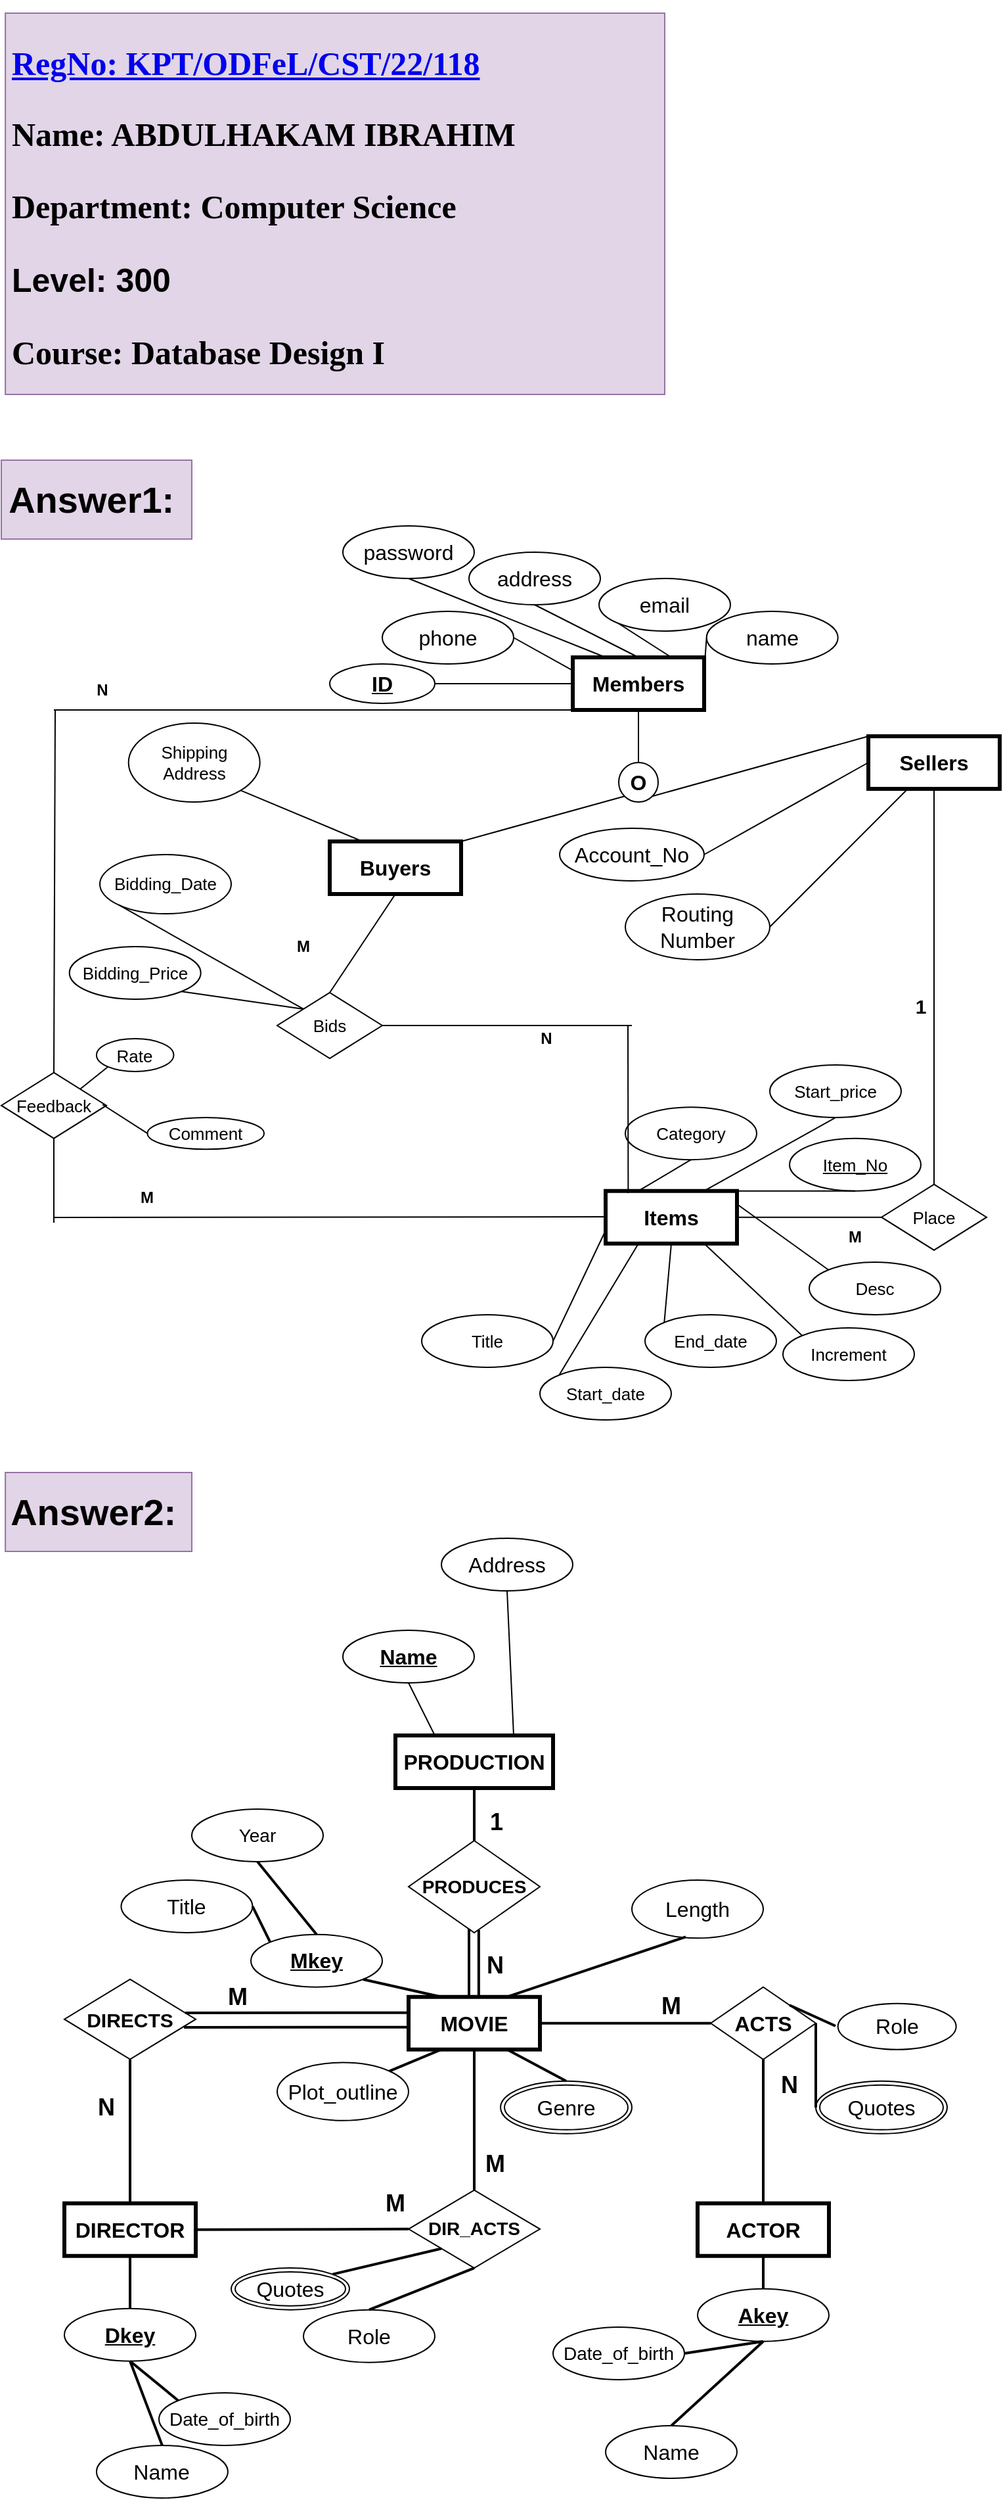 <mxfile version="13.9.9" type="device"><diagram id="R2lEEEUBdFMjLlhIrx00" name="Page-1"><mxGraphModel dx="2" dy="486" grid="1" gridSize="10" guides="1" tooltips="1" connect="1" arrows="1" fold="1" page="1" pageScale="1" pageWidth="850" pageHeight="1100" background="#ffffff" math="0" shadow="0" extFonts="Permanent Marker^https://fonts.googleapis.com/css?family=Permanent+Marker"><root><mxCell id="0"/><mxCell id="1" parent="0"/><mxCell id="3SLFZwiBnC4QD5V8K0jt-1" value="Members" style="whiteSpace=wrap;html=1;align=center;strokeWidth=3;fontSize=16;fontStyle=1" parent="1" vertex="1"><mxGeometry x="1320" y="500" width="100" height="40" as="geometry"/></mxCell><mxCell id="3SLFZwiBnC4QD5V8K0jt-2" value="Buyers" style="whiteSpace=wrap;html=1;align=center;strokeWidth=3;fontSize=16;fontStyle=1" parent="1" vertex="1"><mxGeometry x="1135" y="640" width="100" height="40" as="geometry"/></mxCell><mxCell id="3SLFZwiBnC4QD5V8K0jt-3" value="Sellers" style="whiteSpace=wrap;html=1;align=center;strokeWidth=3;fontSize=16;fontStyle=1" parent="1" vertex="1"><mxGeometry x="1545" y="560" width="100" height="40" as="geometry"/></mxCell><mxCell id="3SLFZwiBnC4QD5V8K0jt-4" value="O" style="ellipse;whiteSpace=wrap;html=1;aspect=fixed;strokeWidth=1;fontSize=16;fontStyle=1" parent="1" vertex="1"><mxGeometry x="1355" y="580" width="30" height="30" as="geometry"/></mxCell><mxCell id="3SLFZwiBnC4QD5V8K0jt-6" value="" style="endArrow=none;html=1;fontSize=16;entryX=0;entryY=1;entryDx=0;entryDy=0;exitX=1;exitY=0;exitDx=0;exitDy=0;" parent="1" source="3SLFZwiBnC4QD5V8K0jt-2" target="3SLFZwiBnC4QD5V8K0jt-4" edge="1"><mxGeometry width="50" height="50" relative="1" as="geometry"><mxPoint x="1156.23" y="674.99" as="sourcePoint"/><mxPoint x="1375" y="540" as="targetPoint"/></mxGeometry></mxCell><mxCell id="3SLFZwiBnC4QD5V8K0jt-7" value="" style="endArrow=none;html=1;fontSize=16;entryX=1;entryY=1;entryDx=0;entryDy=0;exitX=0;exitY=0;exitDx=0;exitDy=0;" parent="1" source="3SLFZwiBnC4QD5V8K0jt-3" target="3SLFZwiBnC4QD5V8K0jt-4" edge="1"><mxGeometry width="50" height="50" relative="1" as="geometry"><mxPoint x="1285" y="660" as="sourcePoint"/><mxPoint x="1369.393" y="615.607" as="targetPoint"/></mxGeometry></mxCell><mxCell id="3SLFZwiBnC4QD5V8K0jt-8" value="" style="endArrow=none;html=1;fontSize=16;entryX=0.5;entryY=1;entryDx=0;entryDy=0;exitX=0.5;exitY=0;exitDx=0;exitDy=0;" parent="1" source="3SLFZwiBnC4QD5V8K0jt-4" target="3SLFZwiBnC4QD5V8K0jt-1" edge="1"><mxGeometry width="50" height="50" relative="1" as="geometry"><mxPoint x="1495" y="660" as="sourcePoint"/><mxPoint x="1390.607" y="615.607" as="targetPoint"/></mxGeometry></mxCell><mxCell id="3SLFZwiBnC4QD5V8K0jt-10" value="ID" style="ellipse;whiteSpace=wrap;html=1;align=center;fontStyle=5;strokeWidth=1;fontSize=16;" parent="1" vertex="1"><mxGeometry x="1135" y="505" width="80" height="30" as="geometry"/></mxCell><mxCell id="3SLFZwiBnC4QD5V8K0jt-11" value="Bidding_Price" style="ellipse;whiteSpace=wrap;html=1;align=center;strokeWidth=1;fontSize=13;" parent="1" vertex="1"><mxGeometry x="936.84" y="720" width="100" height="40" as="geometry"/></mxCell><mxCell id="3SLFZwiBnC4QD5V8K0jt-12" value="email" style="ellipse;whiteSpace=wrap;html=1;align=center;strokeWidth=1;fontSize=16;" parent="1" vertex="1"><mxGeometry x="1340" y="440" width="100" height="40" as="geometry"/></mxCell><mxCell id="3SLFZwiBnC4QD5V8K0jt-13" value="name" style="ellipse;whiteSpace=wrap;html=1;align=center;strokeWidth=1;fontSize=16;" parent="1" vertex="1"><mxGeometry x="1421.84" y="465" width="100" height="40" as="geometry"/></mxCell><mxCell id="3SLFZwiBnC4QD5V8K0jt-14" value="address" style="ellipse;whiteSpace=wrap;html=1;align=center;strokeWidth=1;fontSize=16;" parent="1" vertex="1"><mxGeometry x="1241" y="420" width="100" height="40" as="geometry"/></mxCell><mxCell id="3SLFZwiBnC4QD5V8K0jt-15" value="password" style="ellipse;whiteSpace=wrap;html=1;align=center;strokeWidth=1;fontSize=16;" parent="1" vertex="1"><mxGeometry x="1145" y="400" width="100" height="40" as="geometry"/></mxCell><mxCell id="3SLFZwiBnC4QD5V8K0jt-16" value="phone" style="ellipse;whiteSpace=wrap;html=1;align=center;strokeWidth=1;fontSize=16;" parent="1" vertex="1"><mxGeometry x="1175" y="465" width="100" height="40" as="geometry"/></mxCell><mxCell id="3SLFZwiBnC4QD5V8K0jt-19" value="" style="endArrow=none;html=1;fontSize=16;exitX=1;exitY=0.5;exitDx=0;exitDy=0;entryX=0;entryY=0.5;entryDx=0;entryDy=0;" parent="1" source="3SLFZwiBnC4QD5V8K0jt-10" target="3SLFZwiBnC4QD5V8K0jt-1" edge="1"><mxGeometry width="50" height="50" relative="1" as="geometry"><mxPoint x="1270" y="480" as="sourcePoint"/><mxPoint x="1320" y="430" as="targetPoint"/></mxGeometry></mxCell><mxCell id="3SLFZwiBnC4QD5V8K0jt-20" value="" style="endArrow=none;html=1;fontSize=16;exitX=0.5;exitY=1;exitDx=0;exitDy=0;entryX=0.25;entryY=0;entryDx=0;entryDy=0;" parent="1" source="3SLFZwiBnC4QD5V8K0jt-15" target="3SLFZwiBnC4QD5V8K0jt-1" edge="1"><mxGeometry width="50" height="50" relative="1" as="geometry"><mxPoint x="1345" y="410" as="sourcePoint"/><mxPoint x="1325" y="500" as="targetPoint"/></mxGeometry></mxCell><mxCell id="3SLFZwiBnC4QD5V8K0jt-21" value="" style="endArrow=none;html=1;fontSize=16;exitX=1;exitY=0.5;exitDx=0;exitDy=0;entryX=0;entryY=0.25;entryDx=0;entryDy=0;" parent="1" source="3SLFZwiBnC4QD5V8K0jt-16" target="3SLFZwiBnC4QD5V8K0jt-1" edge="1"><mxGeometry width="50" height="50" relative="1" as="geometry"><mxPoint x="1275" y="550" as="sourcePoint"/><mxPoint x="1295" y="500" as="targetPoint"/></mxGeometry></mxCell><mxCell id="3SLFZwiBnC4QD5V8K0jt-22" value="" style="endArrow=none;html=1;fontSize=16;exitX=0.5;exitY=1;exitDx=0;exitDy=0;entryX=0.5;entryY=0;entryDx=0;entryDy=0;" parent="1" source="3SLFZwiBnC4QD5V8K0jt-14" target="3SLFZwiBnC4QD5V8K0jt-1" edge="1"><mxGeometry width="50" height="50" relative="1" as="geometry"><mxPoint x="1265" y="400" as="sourcePoint"/><mxPoint x="1335" y="510" as="targetPoint"/></mxGeometry></mxCell><mxCell id="3SLFZwiBnC4QD5V8K0jt-23" value="" style="endArrow=none;html=1;fontSize=16;exitX=0;exitY=1;exitDx=0;exitDy=0;entryX=0.75;entryY=0;entryDx=0;entryDy=0;" parent="1" source="3SLFZwiBnC4QD5V8K0jt-12" target="3SLFZwiBnC4QD5V8K0jt-1" edge="1"><mxGeometry width="50" height="50" relative="1" as="geometry"><mxPoint x="1405" y="390" as="sourcePoint"/><mxPoint x="1380" y="510" as="targetPoint"/></mxGeometry></mxCell><mxCell id="3SLFZwiBnC4QD5V8K0jt-24" value="" style="endArrow=none;html=1;fontSize=16;exitX=0;exitY=0.5;exitDx=0;exitDy=0;entryX=1;entryY=0.25;entryDx=0;entryDy=0;" parent="1" source="3SLFZwiBnC4QD5V8K0jt-13" target="3SLFZwiBnC4QD5V8K0jt-1" edge="1"><mxGeometry width="50" height="50" relative="1" as="geometry"><mxPoint x="1509.645" y="414.142" as="sourcePoint"/><mxPoint x="1405" y="510" as="targetPoint"/></mxGeometry></mxCell><mxCell id="Kn8hzGNGp4Z0YEw4c64L-1" value="Bidding_Date" style="ellipse;whiteSpace=wrap;html=1;align=center;strokeWidth=1;fontSize=13;" parent="1" vertex="1"><mxGeometry x="960" y="650" width="100" height="44.99" as="geometry"/></mxCell><mxCell id="Kn8hzGNGp4Z0YEw4c64L-2" value="Shipping Address" style="ellipse;whiteSpace=wrap;html=1;align=center;strokeWidth=1;fontSize=13;" parent="1" vertex="1"><mxGeometry x="981.84" y="550" width="100" height="60" as="geometry"/></mxCell><mxCell id="Kn8hzGNGp4Z0YEw4c64L-3" value="" style="endArrow=none;html=1;fontSize=13;entryX=1;entryY=1;entryDx=0;entryDy=0;exitX=0.25;exitY=0;exitDx=0;exitDy=0;" parent="1" source="3SLFZwiBnC4QD5V8K0jt-2" target="Kn8hzGNGp4Z0YEw4c64L-2" edge="1"><mxGeometry width="50" height="50" relative="1" as="geometry"><mxPoint x="996.23" y="694.99" as="sourcePoint"/><mxPoint x="1046.23" y="644.99" as="targetPoint"/></mxGeometry></mxCell><mxCell id="Kn8hzGNGp4Z0YEw4c64L-4" value="Bids" style="rhombus;whiteSpace=wrap;html=1;fontSize=13;" parent="1" vertex="1"><mxGeometry x="1095" y="754.99" width="80" height="50" as="geometry"/></mxCell><mxCell id="Kn8hzGNGp4Z0YEw4c64L-5" value="" style="endArrow=none;html=1;fontSize=13;entryX=0;entryY=1;entryDx=0;entryDy=0;exitX=0;exitY=0;exitDx=0;exitDy=0;" parent="1" source="Kn8hzGNGp4Z0YEw4c64L-4" target="Kn8hzGNGp4Z0YEw4c64L-1" edge="1"><mxGeometry width="50" height="50" relative="1" as="geometry"><mxPoint x="976.23" y="964.99" as="sourcePoint"/><mxPoint x="1026.23" y="914.99" as="targetPoint"/></mxGeometry></mxCell><mxCell id="Kn8hzGNGp4Z0YEw4c64L-6" value="" style="endArrow=none;html=1;fontSize=13;entryX=1;entryY=1;entryDx=0;entryDy=0;exitX=0;exitY=0;exitDx=0;exitDy=0;" parent="1" source="Kn8hzGNGp4Z0YEw4c64L-4" target="3SLFZwiBnC4QD5V8K0jt-11" edge="1"><mxGeometry width="50" height="50" relative="1" as="geometry"><mxPoint x="976.23" y="844.99" as="sourcePoint"/><mxPoint x="1026.23" y="794.99" as="targetPoint"/></mxGeometry></mxCell><mxCell id="Kn8hzGNGp4Z0YEw4c64L-7" value="" style="endArrow=none;html=1;fontSize=13;entryX=0.5;entryY=1;entryDx=0;entryDy=0;exitX=0.5;exitY=0;exitDx=0;exitDy=0;" parent="1" source="Kn8hzGNGp4Z0YEw4c64L-4" target="3SLFZwiBnC4QD5V8K0jt-2" edge="1"><mxGeometry width="50" height="50" relative="1" as="geometry"><mxPoint x="1096.23" y="774.99" as="sourcePoint"/><mxPoint x="1146.23" y="724.99" as="targetPoint"/></mxGeometry></mxCell><mxCell id="Kn8hzGNGp4Z0YEw4c64L-8" value="Account_No" style="ellipse;whiteSpace=wrap;html=1;align=center;strokeWidth=1;fontSize=16;" parent="1" vertex="1"><mxGeometry x="1310" y="630" width="110" height="40" as="geometry"/></mxCell><mxCell id="Kn8hzGNGp4Z0YEw4c64L-9" value="Routing Number" style="ellipse;whiteSpace=wrap;html=1;align=center;strokeWidth=1;fontSize=16;" parent="1" vertex="1"><mxGeometry x="1360" y="680" width="110" height="50" as="geometry"/></mxCell><mxCell id="Kn8hzGNGp4Z0YEw4c64L-10" value="" style="endArrow=none;html=1;fontSize=13;entryX=1;entryY=0.5;entryDx=0;entryDy=0;exitX=0;exitY=0.5;exitDx=0;exitDy=0;" parent="1" source="3SLFZwiBnC4QD5V8K0jt-3" target="Kn8hzGNGp4Z0YEw4c64L-8" edge="1"><mxGeometry width="50" height="50" relative="1" as="geometry"><mxPoint x="1605" y="670" as="sourcePoint"/><mxPoint x="1655" y="620" as="targetPoint"/></mxGeometry></mxCell><mxCell id="Kn8hzGNGp4Z0YEw4c64L-11" value="" style="endArrow=none;html=1;fontSize=13;entryX=1;entryY=0.5;entryDx=0;entryDy=0;" parent="1" source="3SLFZwiBnC4QD5V8K0jt-3" target="Kn8hzGNGp4Z0YEw4c64L-9" edge="1"><mxGeometry width="50" height="50" relative="1" as="geometry"><mxPoint x="1645" y="750" as="sourcePoint"/><mxPoint x="1695" y="700" as="targetPoint"/></mxGeometry></mxCell><mxCell id="Kn8hzGNGp4Z0YEw4c64L-12" value="Items" style="whiteSpace=wrap;html=1;align=center;strokeWidth=3;fontSize=16;fontStyle=1" parent="1" vertex="1"><mxGeometry x="1345" y="905.86" width="100" height="40" as="geometry"/></mxCell><mxCell id="Kn8hzGNGp4Z0YEw4c64L-13" value="Place" style="rhombus;whiteSpace=wrap;html=1;fontSize=13;" parent="1" vertex="1"><mxGeometry x="1555" y="900.86" width="80" height="50" as="geometry"/></mxCell><mxCell id="Kn8hzGNGp4Z0YEw4c64L-14" value="" style="endArrow=none;html=1;fontSize=13;entryX=0;entryY=0.5;entryDx=0;entryDy=0;exitX=1;exitY=0.5;exitDx=0;exitDy=0;" parent="1" source="Kn8hzGNGp4Z0YEw4c64L-12" target="Kn8hzGNGp4Z0YEw4c64L-13" edge="1"><mxGeometry width="50" height="50" relative="1" as="geometry"><mxPoint x="1455" y="905.86" as="sourcePoint"/><mxPoint x="1505" y="925.86" as="targetPoint"/></mxGeometry></mxCell><mxCell id="Kn8hzGNGp4Z0YEw4c64L-15" value="" style="endArrow=none;html=1;fontSize=13;entryX=0.5;entryY=1;entryDx=0;entryDy=0;exitX=0.5;exitY=0;exitDx=0;exitDy=0;" parent="1" source="Kn8hzGNGp4Z0YEw4c64L-13" target="3SLFZwiBnC4QD5V8K0jt-3" edge="1"><mxGeometry width="50" height="50" relative="1" as="geometry"><mxPoint x="1455" y="800" as="sourcePoint"/><mxPoint x="1505" y="750" as="targetPoint"/></mxGeometry></mxCell><mxCell id="Kn8hzGNGp4Z0YEw4c64L-17" value="Item_No" style="ellipse;whiteSpace=wrap;html=1;align=center;fontStyle=4;fontSize=13;" parent="1" vertex="1"><mxGeometry x="1485" y="865.86" width="100" height="40" as="geometry"/></mxCell><mxCell id="Kn8hzGNGp4Z0YEw4c64L-18" value="Title" style="ellipse;whiteSpace=wrap;html=1;align=center;fontSize=13;" parent="1" vertex="1"><mxGeometry x="1205" y="1000" width="100" height="40" as="geometry"/></mxCell><mxCell id="Kn8hzGNGp4Z0YEw4c64L-19" value="Start_date" style="ellipse;whiteSpace=wrap;html=1;align=center;fontSize=13;" parent="1" vertex="1"><mxGeometry x="1295" y="1040" width="100" height="40" as="geometry"/></mxCell><mxCell id="Kn8hzGNGp4Z0YEw4c64L-20" value="End_date" style="ellipse;whiteSpace=wrap;html=1;align=center;fontSize=13;" parent="1" vertex="1"><mxGeometry x="1375" y="1000" width="100" height="40" as="geometry"/></mxCell><mxCell id="Kn8hzGNGp4Z0YEw4c64L-21" value="Increment" style="ellipse;whiteSpace=wrap;html=1;align=center;fontSize=13;" parent="1" vertex="1"><mxGeometry x="1480" y="1010.0" width="100" height="40" as="geometry"/></mxCell><mxCell id="Kn8hzGNGp4Z0YEw4c64L-22" value="Desc" style="ellipse;whiteSpace=wrap;html=1;align=center;fontSize=13;" parent="1" vertex="1"><mxGeometry x="1500" y="960" width="100" height="40" as="geometry"/></mxCell><mxCell id="Kn8hzGNGp4Z0YEw4c64L-23" value="Category" style="ellipse;whiteSpace=wrap;html=1;align=center;fontSize=13;" parent="1" vertex="1"><mxGeometry x="1360" y="842.07" width="100" height="40" as="geometry"/></mxCell><mxCell id="Kn8hzGNGp4Z0YEw4c64L-24" value="Start_price" style="ellipse;whiteSpace=wrap;html=1;align=center;fontSize=13;" parent="1" vertex="1"><mxGeometry x="1470" y="810" width="100" height="40" as="geometry"/></mxCell><mxCell id="_BG4PR5M80ZK4GJVaDnd-1" value="" style="endArrow=none;html=1;entryX=0.5;entryY=1;entryDx=0;entryDy=0;exitX=1;exitY=0;exitDx=0;exitDy=0;" parent="1" source="Kn8hzGNGp4Z0YEw4c64L-12" target="Kn8hzGNGp4Z0YEw4c64L-17" edge="1"><mxGeometry width="50" height="50" relative="1" as="geometry"><mxPoint x="1475" y="965.86" as="sourcePoint"/><mxPoint x="1480" y="865.86" as="targetPoint"/></mxGeometry></mxCell><mxCell id="_BG4PR5M80ZK4GJVaDnd-2" value="" style="endArrow=none;html=1;entryX=0.5;entryY=1;entryDx=0;entryDy=0;exitX=0.75;exitY=0;exitDx=0;exitDy=0;" parent="1" source="Kn8hzGNGp4Z0YEw4c64L-12" target="Kn8hzGNGp4Z0YEw4c64L-24" edge="1"><mxGeometry width="50" height="50" relative="1" as="geometry"><mxPoint x="1265" y="1045.86" as="sourcePoint"/><mxPoint x="1400.355" y="860.002" as="targetPoint"/></mxGeometry></mxCell><mxCell id="_BG4PR5M80ZK4GJVaDnd-3" value="" style="endArrow=none;html=1;entryX=0.5;entryY=1;entryDx=0;entryDy=0;exitX=0.25;exitY=0;exitDx=0;exitDy=0;" parent="1" source="Kn8hzGNGp4Z0YEw4c64L-12" target="Kn8hzGNGp4Z0YEw4c64L-23" edge="1"><mxGeometry width="50" height="50" relative="1" as="geometry"><mxPoint x="1275" y="1045.86" as="sourcePoint"/><mxPoint x="1325" y="995.86" as="targetPoint"/></mxGeometry></mxCell><mxCell id="_BG4PR5M80ZK4GJVaDnd-4" value="" style="endArrow=none;html=1;entryX=1;entryY=0.5;entryDx=0;entryDy=0;exitX=0;exitY=0.75;exitDx=0;exitDy=0;" parent="1" source="Kn8hzGNGp4Z0YEw4c64L-12" target="Kn8hzGNGp4Z0YEw4c64L-18" edge="1"><mxGeometry width="50" height="50" relative="1" as="geometry"><mxPoint x="1315" y="1075.86" as="sourcePoint"/><mxPoint x="1365" y="1025.86" as="targetPoint"/></mxGeometry></mxCell><mxCell id="_BG4PR5M80ZK4GJVaDnd-5" value="" style="endArrow=none;html=1;entryX=0.25;entryY=1;entryDx=0;entryDy=0;exitX=0;exitY=0;exitDx=0;exitDy=0;" parent="1" source="Kn8hzGNGp4Z0YEw4c64L-19" target="Kn8hzGNGp4Z0YEw4c64L-12" edge="1"><mxGeometry width="50" height="50" relative="1" as="geometry"><mxPoint x="1285" y="1055.86" as="sourcePoint"/><mxPoint x="1335" y="1005.86" as="targetPoint"/></mxGeometry></mxCell><mxCell id="_BG4PR5M80ZK4GJVaDnd-6" value="" style="endArrow=none;html=1;entryX=0.5;entryY=1;entryDx=0;entryDy=0;exitX=0;exitY=0;exitDx=0;exitDy=0;" parent="1" source="Kn8hzGNGp4Z0YEw4c64L-20" target="Kn8hzGNGp4Z0YEw4c64L-12" edge="1"><mxGeometry width="50" height="50" relative="1" as="geometry"><mxPoint x="1365" y="1125.86" as="sourcePoint"/><mxPoint x="1415" y="1075.86" as="targetPoint"/></mxGeometry></mxCell><mxCell id="_BG4PR5M80ZK4GJVaDnd-7" value="" style="endArrow=none;html=1;entryX=0.75;entryY=1;entryDx=0;entryDy=0;exitX=0;exitY=0;exitDx=0;exitDy=0;" parent="1" source="Kn8hzGNGp4Z0YEw4c64L-21" target="Kn8hzGNGp4Z0YEw4c64L-12" edge="1"><mxGeometry width="50" height="50" relative="1" as="geometry"><mxPoint x="1455" y="1135.86" as="sourcePoint"/><mxPoint x="1505" y="1085.86" as="targetPoint"/></mxGeometry></mxCell><mxCell id="LFZbQGSVS6kTV79NoV0P-1" value="" style="endArrow=none;html=1;entryX=0;entryY=0;entryDx=0;entryDy=0;exitX=1;exitY=0.25;exitDx=0;exitDy=0;" parent="1" source="Kn8hzGNGp4Z0YEw4c64L-12" target="Kn8hzGNGp4Z0YEw4c64L-22" edge="1"><mxGeometry width="50" height="50" relative="1" as="geometry"><mxPoint x="1455" y="915.86" as="sourcePoint"/><mxPoint x="1495" y="840" as="targetPoint"/></mxGeometry></mxCell><mxCell id="LFZbQGSVS6kTV79NoV0P-2" value="Comment" style="ellipse;whiteSpace=wrap;html=1;align=center;strokeWidth=1;fontSize=13;" parent="1" vertex="1"><mxGeometry x="996.23" y="850" width="88.77" height="24.14" as="geometry"/></mxCell><mxCell id="LFZbQGSVS6kTV79NoV0P-3" value="Rate" style="ellipse;whiteSpace=wrap;html=1;align=center;strokeWidth=1;fontSize=13;" parent="1" vertex="1"><mxGeometry x="957.46" y="790" width="58.77" height="25" as="geometry"/></mxCell><mxCell id="LFZbQGSVS6kTV79NoV0P-4" value="Feedback" style="rhombus;whiteSpace=wrap;html=1;fontSize=13;" parent="1" vertex="1"><mxGeometry x="885" y="815.86" width="80" height="50" as="geometry"/></mxCell><mxCell id="LFZbQGSVS6kTV79NoV0P-5" value="" style="endArrow=none;html=1;fontSize=13;entryX=0;entryY=1;entryDx=0;entryDy=0;exitX=1;exitY=0;exitDx=0;exitDy=0;" parent="1" source="LFZbQGSVS6kTV79NoV0P-4" target="LFZbQGSVS6kTV79NoV0P-3" edge="1"><mxGeometry width="50" height="50" relative="1" as="geometry"><mxPoint x="767.46" y="1099.99" as="sourcePoint"/><mxPoint x="817.46" y="1049.99" as="targetPoint"/></mxGeometry></mxCell><mxCell id="LFZbQGSVS6kTV79NoV0P-6" value="" style="endArrow=none;html=1;fontSize=13;entryX=0;entryY=0.5;entryDx=0;entryDy=0;exitX=0.963;exitY=0.485;exitDx=0;exitDy=0;exitPerimeter=0;" parent="1" source="LFZbQGSVS6kTV79NoV0P-4" target="LFZbQGSVS6kTV79NoV0P-2" edge="1"><mxGeometry width="50" height="50" relative="1" as="geometry"><mxPoint x="767.46" y="979.99" as="sourcePoint"/><mxPoint x="817.46" y="929.99" as="targetPoint"/></mxGeometry></mxCell><mxCell id="LFZbQGSVS6kTV79NoV0P-7" value="" style="endArrow=none;html=1;fontSize=13;exitX=0.5;exitY=0;exitDx=0;exitDy=0;" parent="1" source="LFZbQGSVS6kTV79NoV0P-4" edge="1"><mxGeometry width="50" height="50" relative="1" as="geometry"><mxPoint x="887.46" y="909.99" as="sourcePoint"/><mxPoint x="926" y="540" as="targetPoint"/></mxGeometry></mxCell><mxCell id="LFZbQGSVS6kTV79NoV0P-8" value="" style="endArrow=none;html=1;entryX=0;entryY=1;entryDx=0;entryDy=0;" parent="1" target="3SLFZwiBnC4QD5V8K0jt-1" edge="1"><mxGeometry width="50" height="50" relative="1" as="geometry"><mxPoint x="925" y="540" as="sourcePoint"/><mxPoint x="995" y="490" as="targetPoint"/></mxGeometry></mxCell><mxCell id="LFZbQGSVS6kTV79NoV0P-10" value="" style="endArrow=none;html=1;entryX=-0.015;entryY=0.492;entryDx=0;entryDy=0;entryPerimeter=0;" parent="1" target="Kn8hzGNGp4Z0YEw4c64L-12" edge="1"><mxGeometry width="50" height="50" relative="1" as="geometry"><mxPoint x="925" y="926" as="sourcePoint"/><mxPoint x="1055" y="950" as="targetPoint"/></mxGeometry></mxCell><mxCell id="LFZbQGSVS6kTV79NoV0P-11" value="N" style="text;html=1;strokeColor=none;fillColor=none;align=center;verticalAlign=middle;whiteSpace=wrap;rounded=0;fontStyle=1" parent="1" vertex="1"><mxGeometry x="941.84" y="515" width="40" height="20" as="geometry"/></mxCell><mxCell id="LFZbQGSVS6kTV79NoV0P-12" value="M" style="text;html=1;strokeColor=none;fillColor=none;align=center;verticalAlign=middle;whiteSpace=wrap;rounded=0;fontStyle=1" parent="1" vertex="1"><mxGeometry x="1095" y="710" width="40" height="20" as="geometry"/></mxCell><mxCell id="LFZbQGSVS6kTV79NoV0P-14" value="" style="endArrow=none;html=1;entryX=0.5;entryY=1;entryDx=0;entryDy=0;" parent="1" target="LFZbQGSVS6kTV79NoV0P-4" edge="1"><mxGeometry width="50" height="50" relative="1" as="geometry"><mxPoint x="925" y="930" as="sourcePoint"/><mxPoint x="945" y="890" as="targetPoint"/></mxGeometry></mxCell><mxCell id="LFZbQGSVS6kTV79NoV0P-15" value="M" style="text;html=1;strokeColor=none;fillColor=none;align=center;verticalAlign=middle;whiteSpace=wrap;rounded=0;fontStyle=1" parent="1" vertex="1"><mxGeometry x="976.23" y="900.86" width="40" height="20" as="geometry"/></mxCell><mxCell id="LFZbQGSVS6kTV79NoV0P-16" value="" style="endArrow=none;html=1;exitX=1;exitY=0.5;exitDx=0;exitDy=0;" parent="1" source="Kn8hzGNGp4Z0YEw4c64L-4" edge="1"><mxGeometry width="50" height="50" relative="1" as="geometry"><mxPoint x="1165" y="870" as="sourcePoint"/><mxPoint x="1365" y="780" as="targetPoint"/></mxGeometry></mxCell><mxCell id="LFZbQGSVS6kTV79NoV0P-17" value="" style="endArrow=none;html=1;exitX=0.172;exitY=0.04;exitDx=0;exitDy=0;exitPerimeter=0;" parent="1" source="Kn8hzGNGp4Z0YEw4c64L-12" edge="1"><mxGeometry width="50" height="50" relative="1" as="geometry"><mxPoint x="1355" y="850" as="sourcePoint"/><mxPoint x="1362" y="780" as="targetPoint"/></mxGeometry></mxCell><mxCell id="LFZbQGSVS6kTV79NoV0P-18" value="N" style="text;html=1;strokeColor=none;fillColor=none;align=center;verticalAlign=middle;whiteSpace=wrap;rounded=0;fontStyle=1" parent="1" vertex="1"><mxGeometry x="1280" y="780" width="40" height="20" as="geometry"/></mxCell><mxCell id="LFZbQGSVS6kTV79NoV0P-20" value="M" style="text;html=1;strokeColor=none;fillColor=none;align=center;verticalAlign=middle;whiteSpace=wrap;rounded=0;fontStyle=1" parent="1" vertex="1"><mxGeometry x="1515" y="930.86" width="40" height="20" as="geometry"/></mxCell><mxCell id="LFZbQGSVS6kTV79NoV0P-21" value="1" style="text;html=1;strokeColor=none;fillColor=none;align=center;verticalAlign=middle;whiteSpace=wrap;rounded=0;fontStyle=1;fontSize=15;" parent="1" vertex="1"><mxGeometry x="1565" y="754.99" width="40" height="20" as="geometry"/></mxCell><mxCell id="LFZbQGSVS6kTV79NoV0P-23" value="PRODUCTION" style="whiteSpace=wrap;html=1;align=center;strokeWidth=3;fontSize=16;fontStyle=1" parent="1" vertex="1"><mxGeometry x="1185" y="1320" width="120" height="40" as="geometry"/></mxCell><mxCell id="LFZbQGSVS6kTV79NoV0P-24" value="Name" style="ellipse;whiteSpace=wrap;html=1;align=center;fontStyle=5;strokeWidth=1;fontSize=16;" parent="1" vertex="1"><mxGeometry x="1145" y="1240" width="100" height="40" as="geometry"/></mxCell><mxCell id="LFZbQGSVS6kTV79NoV0P-25" value="Address" style="ellipse;whiteSpace=wrap;html=1;align=center;strokeWidth=1;fontSize=16;" parent="1" vertex="1"><mxGeometry x="1220" y="1170" width="100" height="40" as="geometry"/></mxCell><mxCell id="LFZbQGSVS6kTV79NoV0P-26" value="" style="endArrow=none;html=1;fontSize=15;entryX=0.5;entryY=1;entryDx=0;entryDy=0;exitX=0.75;exitY=0;exitDx=0;exitDy=0;" parent="1" source="LFZbQGSVS6kTV79NoV0P-23" target="LFZbQGSVS6kTV79NoV0P-25" edge="1"><mxGeometry width="50" height="50" relative="1" as="geometry"><mxPoint x="1275" y="1280" as="sourcePoint"/><mxPoint x="1325" y="1230" as="targetPoint"/></mxGeometry></mxCell><mxCell id="LFZbQGSVS6kTV79NoV0P-27" value="" style="endArrow=none;html=1;fontSize=15;entryX=0.5;entryY=1;entryDx=0;entryDy=0;exitX=0.25;exitY=0;exitDx=0;exitDy=0;" parent="1" source="LFZbQGSVS6kTV79NoV0P-23" target="LFZbQGSVS6kTV79NoV0P-24" edge="1"><mxGeometry width="50" height="50" relative="1" as="geometry"><mxPoint x="1175" y="1300" as="sourcePoint"/><mxPoint x="1225" y="1250" as="targetPoint"/></mxGeometry></mxCell><mxCell id="LFZbQGSVS6kTV79NoV0P-28" value="PRODUCES" style="rhombus;whiteSpace=wrap;html=1;fontSize=14;fontStyle=1" parent="1" vertex="1"><mxGeometry x="1195" y="1400" width="100" height="70" as="geometry"/></mxCell><mxCell id="LFZbQGSVS6kTV79NoV0P-29" value="" style="endArrow=none;html=1;fontSize=11;entryX=0.5;entryY=1;entryDx=0;entryDy=0;exitX=0.5;exitY=0;exitDx=0;exitDy=0;strokeWidth=2;" parent="1" source="LFZbQGSVS6kTV79NoV0P-28" target="LFZbQGSVS6kTV79NoV0P-23" edge="1"><mxGeometry width="50" height="50" relative="1" as="geometry"><mxPoint x="1205" y="1480" as="sourcePoint"/><mxPoint x="1255" y="1430" as="targetPoint"/></mxGeometry></mxCell><mxCell id="LFZbQGSVS6kTV79NoV0P-30" value="MOVIE" style="whiteSpace=wrap;html=1;align=center;strokeWidth=3;fontSize=16;fontStyle=1" parent="1" vertex="1"><mxGeometry x="1195" y="1518.86" width="100" height="40" as="geometry"/></mxCell><mxCell id="LFZbQGSVS6kTV79NoV0P-31" value="ACTS" style="rhombus;whiteSpace=wrap;html=1;fontSize=16;fontStyle=1" parent="1" vertex="1"><mxGeometry x="1425" y="1511.35" width="80" height="55.01" as="geometry"/></mxCell><mxCell id="LFZbQGSVS6kTV79NoV0P-32" value="DIRECTS" style="rhombus;whiteSpace=wrap;html=1;fontSize=15;fontStyle=1" parent="1" vertex="1"><mxGeometry x="933" y="1505.42" width="100" height="60.87" as="geometry"/></mxCell><mxCell id="LFZbQGSVS6kTV79NoV0P-33" value="ACTOR" style="whiteSpace=wrap;html=1;align=center;strokeWidth=3;fontSize=16;fontStyle=1" parent="1" vertex="1"><mxGeometry x="1415" y="1675.86" width="100" height="40" as="geometry"/></mxCell><mxCell id="LFZbQGSVS6kTV79NoV0P-36" value="DIR_ACTS" style="rhombus;whiteSpace=wrap;html=1;fontSize=14;fontStyle=1" parent="1" vertex="1"><mxGeometry x="1195" y="1665.86" width="100" height="59.15" as="geometry"/></mxCell><mxCell id="LFZbQGSVS6kTV79NoV0P-37" value="DIRECTOR" style="whiteSpace=wrap;html=1;align=center;strokeWidth=3;fontSize=16;fontStyle=1" parent="1" vertex="1"><mxGeometry x="933" y="1675.86" width="100" height="40" as="geometry"/></mxCell><mxCell id="LFZbQGSVS6kTV79NoV0P-38" value="" style="endArrow=none;html=1;fontSize=11;entryX=0.5;entryY=1;entryDx=0;entryDy=0;exitX=0.5;exitY=0;exitDx=0;exitDy=0;strokeWidth=2;" parent="1" edge="1"><mxGeometry width="50" height="50" relative="1" as="geometry"><mxPoint x="1241" y="1517.86" as="sourcePoint"/><mxPoint x="1241" y="1467" as="targetPoint"/></mxGeometry></mxCell><mxCell id="LFZbQGSVS6kTV79NoV0P-39" value="" style="endArrow=none;html=1;fontSize=11;entryX=0.5;entryY=1;entryDx=0;entryDy=0;exitX=0.5;exitY=0;exitDx=0;exitDy=0;strokeWidth=2;" parent="1" edge="1"><mxGeometry width="50" height="50" relative="1" as="geometry"><mxPoint x="1248.43" y="1518.86" as="sourcePoint"/><mxPoint x="1248.43" y="1468" as="targetPoint"/></mxGeometry></mxCell><mxCell id="LFZbQGSVS6kTV79NoV0P-40" value="" style="endArrow=none;html=1;strokeWidth=2;fontSize=11;exitX=1;exitY=0.5;exitDx=0;exitDy=0;entryX=0;entryY=0.5;entryDx=0;entryDy=0;" parent="1" source="LFZbQGSVS6kTV79NoV0P-30" target="LFZbQGSVS6kTV79NoV0P-31" edge="1"><mxGeometry width="50" height="50" relative="1" as="geometry"><mxPoint x="1305" y="1580" as="sourcePoint"/><mxPoint x="1385" y="1540" as="targetPoint"/></mxGeometry></mxCell><mxCell id="LFZbQGSVS6kTV79NoV0P-41" value="" style="endArrow=none;html=1;strokeWidth=2;fontSize=11;entryX=0.5;entryY=1;entryDx=0;entryDy=0;exitX=0.5;exitY=0;exitDx=0;exitDy=0;" parent="1" source="LFZbQGSVS6kTV79NoV0P-33" target="LFZbQGSVS6kTV79NoV0P-31" edge="1"><mxGeometry width="50" height="50" relative="1" as="geometry"><mxPoint x="1465" y="1630" as="sourcePoint"/><mxPoint x="1475" y="1585.86" as="targetPoint"/></mxGeometry></mxCell><mxCell id="LFZbQGSVS6kTV79NoV0P-42" value="Role" style="ellipse;whiteSpace=wrap;html=1;align=center;strokeWidth=1;fontSize=16;" parent="1" vertex="1"><mxGeometry x="1521.84" y="1523.85" width="90" height="35.01" as="geometry"/></mxCell><mxCell id="LFZbQGSVS6kTV79NoV0P-43" value="Plot_outline" style="ellipse;whiteSpace=wrap;html=1;align=center;strokeWidth=1;fontSize=16;" parent="1" vertex="1"><mxGeometry x="1095" y="1568.79" width="100" height="44.14" as="geometry"/></mxCell><mxCell id="LFZbQGSVS6kTV79NoV0P-44" value="Quotes" style="ellipse;shape=doubleEllipse;margin=3;whiteSpace=wrap;html=1;align=center;fontSize=16;" parent="1" vertex="1"><mxGeometry x="1505" y="1582.93" width="100" height="40" as="geometry"/></mxCell><mxCell id="LFZbQGSVS6kTV79NoV0P-45" value="" style="endArrow=none;html=1;strokeWidth=2;fontSize=16;exitX=1;exitY=0.5;exitDx=0;exitDy=0;entryX=0;entryY=0.5;entryDx=0;entryDy=0;" parent="1" source="LFZbQGSVS6kTV79NoV0P-31" target="LFZbQGSVS6kTV79NoV0P-44" edge="1"><mxGeometry width="50" height="50" relative="1" as="geometry"><mxPoint x="1565" y="1490" as="sourcePoint"/><mxPoint x="1615" y="1440" as="targetPoint"/></mxGeometry></mxCell><mxCell id="LFZbQGSVS6kTV79NoV0P-46" value="" style="endArrow=none;html=1;strokeWidth=2;fontSize=16;exitX=1;exitY=0;exitDx=0;exitDy=0;" parent="1" source="LFZbQGSVS6kTV79NoV0P-31" edge="1"><mxGeometry width="50" height="50" relative="1" as="geometry"><mxPoint x="1355" y="1550" as="sourcePoint"/><mxPoint x="1520" y="1541" as="targetPoint"/></mxGeometry></mxCell><mxCell id="LFZbQGSVS6kTV79NoV0P-47" value="Akey" style="ellipse;whiteSpace=wrap;html=1;align=center;fontStyle=5;strokeWidth=1;fontSize=16;" parent="1" vertex="1"><mxGeometry x="1415" y="1740.86" width="100" height="40" as="geometry"/></mxCell><mxCell id="LFZbQGSVS6kTV79NoV0P-48" value="Name" style="ellipse;whiteSpace=wrap;html=1;align=center;strokeWidth=1;fontSize=16;" parent="1" vertex="1"><mxGeometry x="1345" y="1845" width="100" height="40" as="geometry"/></mxCell><mxCell id="LFZbQGSVS6kTV79NoV0P-49" value="Date_of_birth" style="ellipse;whiteSpace=wrap;html=1;align=center;strokeWidth=1;fontSize=14;" parent="1" vertex="1"><mxGeometry x="1305" y="1770" width="100" height="40" as="geometry"/></mxCell><mxCell id="LFZbQGSVS6kTV79NoV0P-50" value="" style="endArrow=none;html=1;strokeWidth=2;fontSize=14;entryX=0.5;entryY=1;entryDx=0;entryDy=0;exitX=0.5;exitY=0;exitDx=0;exitDy=0;" parent="1" source="LFZbQGSVS6kTV79NoV0P-47" target="LFZbQGSVS6kTV79NoV0P-33" edge="1"><mxGeometry width="50" height="50" relative="1" as="geometry"><mxPoint x="1635" y="1785" as="sourcePoint"/><mxPoint x="1685" y="1735" as="targetPoint"/></mxGeometry></mxCell><mxCell id="LFZbQGSVS6kTV79NoV0P-51" value="" style="endArrow=none;html=1;strokeWidth=2;fontSize=14;entryX=0.5;entryY=1;entryDx=0;entryDy=0;exitX=0.5;exitY=0;exitDx=0;exitDy=0;" parent="1" source="LFZbQGSVS6kTV79NoV0P-48" target="LFZbQGSVS6kTV79NoV0P-47" edge="1"><mxGeometry width="50" height="50" relative="1" as="geometry"><mxPoint x="1325" y="1855" as="sourcePoint"/><mxPoint x="1375" y="1805" as="targetPoint"/></mxGeometry></mxCell><mxCell id="LFZbQGSVS6kTV79NoV0P-52" value="" style="endArrow=none;html=1;strokeWidth=2;fontSize=14;entryX=0.5;entryY=1;entryDx=0;entryDy=0;exitX=1;exitY=0.5;exitDx=0;exitDy=0;" parent="1" source="LFZbQGSVS6kTV79NoV0P-49" target="LFZbQGSVS6kTV79NoV0P-47" edge="1"><mxGeometry width="50" height="50" relative="1" as="geometry"><mxPoint x="1435" y="1815" as="sourcePoint"/><mxPoint x="1475" y="1790.86" as="targetPoint"/></mxGeometry></mxCell><mxCell id="LFZbQGSVS6kTV79NoV0P-53" value="" style="endArrow=none;html=1;strokeWidth=2;fontSize=15;entryX=0;entryY=0.25;entryDx=0;entryDy=0;" parent="1" edge="1"><mxGeometry width="50" height="50" relative="1" as="geometry"><mxPoint x="1025" y="1531" as="sourcePoint"/><mxPoint x="1195" y="1530.86" as="targetPoint"/></mxGeometry></mxCell><mxCell id="LFZbQGSVS6kTV79NoV0P-54" value="" style="endArrow=none;html=1;strokeWidth=2;fontSize=15;entryX=0;entryY=0.25;entryDx=0;entryDy=0;" parent="1" edge="1"><mxGeometry width="50" height="50" relative="1" as="geometry"><mxPoint x="1024.0" y="1542" as="sourcePoint"/><mxPoint x="1194" y="1541.86" as="targetPoint"/></mxGeometry></mxCell><mxCell id="LFZbQGSVS6kTV79NoV0P-55" value="" style="endArrow=none;html=1;strokeWidth=2;fontSize=15;entryX=0.5;entryY=1;entryDx=0;entryDy=0;exitX=0.5;exitY=0;exitDx=0;exitDy=0;" parent="1" source="LFZbQGSVS6kTV79NoV0P-37" target="LFZbQGSVS6kTV79NoV0P-32" edge="1"><mxGeometry width="50" height="50" relative="1" as="geometry"><mxPoint x="915" y="1630" as="sourcePoint"/><mxPoint x="965" y="1580" as="targetPoint"/></mxGeometry></mxCell><mxCell id="LFZbQGSVS6kTV79NoV0P-56" value="Dkey" style="ellipse;whiteSpace=wrap;html=1;align=center;fontStyle=5;strokeWidth=1;fontSize=16;" parent="1" vertex="1"><mxGeometry x="933" y="1755.86" width="100" height="40" as="geometry"/></mxCell><mxCell id="LFZbQGSVS6kTV79NoV0P-57" value="Name" style="ellipse;whiteSpace=wrap;html=1;align=center;strokeWidth=1;fontSize=16;" parent="1" vertex="1"><mxGeometry x="957.46" y="1860.0" width="100" height="40" as="geometry"/></mxCell><mxCell id="LFZbQGSVS6kTV79NoV0P-58" value="Date_of_birth" style="ellipse;whiteSpace=wrap;html=1;align=center;strokeWidth=1;fontSize=14;" parent="1" vertex="1"><mxGeometry x="1005" y="1820.0" width="100" height="40" as="geometry"/></mxCell><mxCell id="LFZbQGSVS6kTV79NoV0P-59" value="" style="endArrow=none;html=1;strokeWidth=2;fontSize=14;entryX=0.5;entryY=1;entryDx=0;entryDy=0;exitX=0.5;exitY=0;exitDx=0;exitDy=0;" parent="1" source="LFZbQGSVS6kTV79NoV0P-56" target="LFZbQGSVS6kTV79NoV0P-37" edge="1"><mxGeometry width="50" height="50" relative="1" as="geometry"><mxPoint x="1155" y="1804.57" as="sourcePoint"/><mxPoint x="985.0" y="1735.43" as="targetPoint"/></mxGeometry></mxCell><mxCell id="LFZbQGSVS6kTV79NoV0P-60" value="" style="endArrow=none;html=1;strokeWidth=2;fontSize=14;entryX=0.5;entryY=1;entryDx=0;entryDy=0;exitX=0.5;exitY=0;exitDx=0;exitDy=0;" parent="1" source="LFZbQGSVS6kTV79NoV0P-57" target="LFZbQGSVS6kTV79NoV0P-56" edge="1"><mxGeometry width="50" height="50" relative="1" as="geometry"><mxPoint x="845" y="1874.57" as="sourcePoint"/><mxPoint x="895" y="1824.57" as="targetPoint"/></mxGeometry></mxCell><mxCell id="LFZbQGSVS6kTV79NoV0P-61" value="" style="endArrow=none;html=1;strokeWidth=2;fontSize=14;entryX=0.5;entryY=1;entryDx=0;entryDy=0;exitX=0;exitY=0;exitDx=0;exitDy=0;" parent="1" source="LFZbQGSVS6kTV79NoV0P-58" target="LFZbQGSVS6kTV79NoV0P-56" edge="1"><mxGeometry width="50" height="50" relative="1" as="geometry"><mxPoint x="955" y="1834.57" as="sourcePoint"/><mxPoint x="995.0" y="1810.43" as="targetPoint"/></mxGeometry></mxCell><mxCell id="LFZbQGSVS6kTV79NoV0P-62" value="" style="endArrow=none;html=1;strokeWidth=2;fontSize=14;entryX=0.5;entryY=1;entryDx=0;entryDy=0;exitX=0.5;exitY=0;exitDx=0;exitDy=0;" parent="1" source="LFZbQGSVS6kTV79NoV0P-36" target="LFZbQGSVS6kTV79NoV0P-30" edge="1"><mxGeometry width="50" height="50" relative="1" as="geometry"><mxPoint x="1085" y="1700" as="sourcePoint"/><mxPoint x="1135" y="1650" as="targetPoint"/></mxGeometry></mxCell><mxCell id="LFZbQGSVS6kTV79NoV0P-63" value="" style="endArrow=none;html=1;strokeWidth=2;fontSize=14;entryX=0;entryY=0.5;entryDx=0;entryDy=0;exitX=1;exitY=0.5;exitDx=0;exitDy=0;" parent="1" source="LFZbQGSVS6kTV79NoV0P-37" target="LFZbQGSVS6kTV79NoV0P-36" edge="1"><mxGeometry width="50" height="50" relative="1" as="geometry"><mxPoint x="1105" y="1630" as="sourcePoint"/><mxPoint x="1103.711" y="1695.86" as="targetPoint"/></mxGeometry></mxCell><mxCell id="LFZbQGSVS6kTV79NoV0P-64" value="Role" style="ellipse;whiteSpace=wrap;html=1;align=center;strokeWidth=1;fontSize=16;" parent="1" vertex="1"><mxGeometry x="1115" y="1756.85" width="100" height="40" as="geometry"/></mxCell><mxCell id="LFZbQGSVS6kTV79NoV0P-65" value="Quotes" style="ellipse;shape=doubleEllipse;margin=3;whiteSpace=wrap;html=1;align=center;fontSize=16;" parent="1" vertex="1"><mxGeometry x="1060" y="1725.01" width="90" height="31.84" as="geometry"/></mxCell><mxCell id="LFZbQGSVS6kTV79NoV0P-66" value="Genre" style="ellipse;shape=doubleEllipse;margin=3;whiteSpace=wrap;html=1;align=center;fontSize=16;" parent="1" vertex="1"><mxGeometry x="1265" y="1582.93" width="100" height="40" as="geometry"/></mxCell><mxCell id="LFZbQGSVS6kTV79NoV0P-67" value="Length" style="ellipse;whiteSpace=wrap;html=1;align=center;strokeWidth=1;fontSize=16;" parent="1" vertex="1"><mxGeometry x="1365" y="1429.98" width="100" height="44.14" as="geometry"/></mxCell><mxCell id="LFZbQGSVS6kTV79NoV0P-68" value="" style="endArrow=none;html=1;strokeWidth=2;fontSize=14;entryX=0.25;entryY=1;entryDx=0;entryDy=0;exitX=1;exitY=0;exitDx=0;exitDy=0;" parent="1" source="LFZbQGSVS6kTV79NoV0P-43" target="LFZbQGSVS6kTV79NoV0P-30" edge="1"><mxGeometry width="50" height="50" relative="1" as="geometry"><mxPoint x="1085" y="1620" as="sourcePoint"/><mxPoint x="1135" y="1570" as="targetPoint"/></mxGeometry></mxCell><mxCell id="LFZbQGSVS6kTV79NoV0P-69" value="" style="endArrow=none;html=1;strokeWidth=2;fontSize=14;entryX=0.75;entryY=1;entryDx=0;entryDy=0;exitX=0.5;exitY=0;exitDx=0;exitDy=0;" parent="1" source="LFZbQGSVS6kTV79NoV0P-66" target="LFZbQGSVS6kTV79NoV0P-30" edge="1"><mxGeometry width="50" height="50" relative="1" as="geometry"><mxPoint x="1180.411" y="1606.489" as="sourcePoint"/><mxPoint x="1230" y="1568.86" as="targetPoint"/></mxGeometry></mxCell><mxCell id="LFZbQGSVS6kTV79NoV0P-70" value="" style="endArrow=none;html=1;strokeWidth=2;fontSize=14;entryX=0.5;entryY=1;entryDx=0;entryDy=0;exitX=0.5;exitY=0;exitDx=0;exitDy=0;" parent="1" source="LFZbQGSVS6kTV79NoV0P-64" target="LFZbQGSVS6kTV79NoV0P-36" edge="1"><mxGeometry width="50" height="50" relative="1" as="geometry"><mxPoint x="1165" y="1770" as="sourcePoint"/><mxPoint x="1215" y="1720" as="targetPoint"/></mxGeometry></mxCell><mxCell id="LFZbQGSVS6kTV79NoV0P-71" value="" style="endArrow=none;html=1;strokeWidth=2;fontSize=14;entryX=1;entryY=0;entryDx=0;entryDy=0;exitX=0;exitY=1;exitDx=0;exitDy=0;" parent="1" source="LFZbQGSVS6kTV79NoV0P-36" target="LFZbQGSVS6kTV79NoV0P-65" edge="1"><mxGeometry width="50" height="50" relative="1" as="geometry"><mxPoint x="1275" y="1770" as="sourcePoint"/><mxPoint x="1325" y="1720" as="targetPoint"/></mxGeometry></mxCell><mxCell id="LFZbQGSVS6kTV79NoV0P-72" value="" style="endArrow=none;html=1;strokeWidth=2;fontSize=14;entryX=0.41;entryY=0.978;entryDx=0;entryDy=0;entryPerimeter=0;exitX=0.75;exitY=0;exitDx=0;exitDy=0;" parent="1" source="LFZbQGSVS6kTV79NoV0P-30" target="LFZbQGSVS6kTV79NoV0P-67" edge="1"><mxGeometry width="50" height="50" relative="1" as="geometry"><mxPoint x="1275" y="1550" as="sourcePoint"/><mxPoint x="1325" y="1500" as="targetPoint"/></mxGeometry></mxCell><mxCell id="LFZbQGSVS6kTV79NoV0P-73" value="Mkey" style="ellipse;whiteSpace=wrap;html=1;align=center;fontStyle=5;strokeWidth=1;fontSize=16;" parent="1" vertex="1"><mxGeometry x="1075" y="1471.35" width="100" height="40" as="geometry"/></mxCell><mxCell id="LFZbQGSVS6kTV79NoV0P-74" value="Title" style="ellipse;whiteSpace=wrap;html=1;align=center;strokeWidth=1;fontSize=16;" parent="1" vertex="1"><mxGeometry x="976.23" y="1429.98" width="100" height="40" as="geometry"/></mxCell><mxCell id="LFZbQGSVS6kTV79NoV0P-75" value="Year" style="ellipse;whiteSpace=wrap;html=1;align=center;strokeWidth=1;fontSize=14;" parent="1" vertex="1"><mxGeometry x="1030" y="1376" width="100" height="40" as="geometry"/></mxCell><mxCell id="LFZbQGSVS6kTV79NoV0P-76" value="" style="endArrow=none;html=1;strokeWidth=2;fontSize=14;entryX=0;entryY=0;entryDx=0;entryDy=0;exitX=1;exitY=0.5;exitDx=0;exitDy=0;" parent="1" source="LFZbQGSVS6kTV79NoV0P-74" target="LFZbQGSVS6kTV79NoV0P-73" edge="1"><mxGeometry width="50" height="50" relative="1" as="geometry"><mxPoint x="875" y="1464.99" as="sourcePoint"/><mxPoint x="925" y="1414.99" as="targetPoint"/></mxGeometry></mxCell><mxCell id="LFZbQGSVS6kTV79NoV0P-77" value="" style="endArrow=none;html=1;strokeWidth=2;fontSize=14;entryX=0.5;entryY=0;entryDx=0;entryDy=0;exitX=0.5;exitY=1;exitDx=0;exitDy=0;" parent="1" source="LFZbQGSVS6kTV79NoV0P-75" target="LFZbQGSVS6kTV79NoV0P-73" edge="1"><mxGeometry width="50" height="50" relative="1" as="geometry"><mxPoint x="985.0" y="1424.99" as="sourcePoint"/><mxPoint x="1025" y="1400.85" as="targetPoint"/></mxGeometry></mxCell><mxCell id="LFZbQGSVS6kTV79NoV0P-78" value="" style="endArrow=none;html=1;strokeWidth=2;fontSize=14;entryX=1;entryY=1;entryDx=0;entryDy=0;exitX=0.25;exitY=0;exitDx=0;exitDy=0;" parent="1" source="LFZbQGSVS6kTV79NoV0P-30" target="LFZbQGSVS6kTV79NoV0P-73" edge="1"><mxGeometry width="50" height="50" relative="1" as="geometry"><mxPoint x="1085" y="1560" as="sourcePoint"/><mxPoint x="1135" y="1510" as="targetPoint"/></mxGeometry></mxCell><mxCell id="LFZbQGSVS6kTV79NoV0P-79" value="1" style="text;html=1;strokeColor=none;fillColor=none;align=center;verticalAlign=middle;whiteSpace=wrap;rounded=0;fontStyle=1;fontSize=18;" parent="1" vertex="1"><mxGeometry x="1242" y="1376" width="40" height="20" as="geometry"/></mxCell><mxCell id="LFZbQGSVS6kTV79NoV0P-80" value="N" style="text;html=1;strokeColor=none;fillColor=none;align=center;verticalAlign=middle;whiteSpace=wrap;rounded=0;fontStyle=1;fontSize=18;" parent="1" vertex="1"><mxGeometry x="1241" y="1484.99" width="40" height="20" as="geometry"/></mxCell><mxCell id="LFZbQGSVS6kTV79NoV0P-81" value="M" style="text;html=1;strokeColor=none;fillColor=none;align=center;verticalAlign=middle;whiteSpace=wrap;rounded=0;fontStyle=1;fontSize=18;" parent="1" vertex="1"><mxGeometry x="1241" y="1635.86" width="40" height="20" as="geometry"/></mxCell><mxCell id="LFZbQGSVS6kTV79NoV0P-82" value="M" style="text;html=1;strokeColor=none;fillColor=none;align=center;verticalAlign=middle;whiteSpace=wrap;rounded=0;fontStyle=1;fontSize=18;" parent="1" vertex="1"><mxGeometry x="1165" y="1665.86" width="40" height="20" as="geometry"/></mxCell><mxCell id="LFZbQGSVS6kTV79NoV0P-83" value="M" style="text;html=1;strokeColor=none;fillColor=none;align=center;verticalAlign=middle;whiteSpace=wrap;rounded=0;fontStyle=1;fontSize=18;" parent="1" vertex="1"><mxGeometry x="1375" y="1515.86" width="40" height="20" as="geometry"/></mxCell><mxCell id="LFZbQGSVS6kTV79NoV0P-84" value="N" style="text;html=1;strokeColor=none;fillColor=none;align=center;verticalAlign=middle;whiteSpace=wrap;rounded=0;fontStyle=1;fontSize=18;" parent="1" vertex="1"><mxGeometry x="1465" y="1575.86" width="40" height="20" as="geometry"/></mxCell><mxCell id="LFZbQGSVS6kTV79NoV0P-85" value="M" style="text;html=1;strokeColor=none;fillColor=none;align=center;verticalAlign=middle;whiteSpace=wrap;rounded=0;fontStyle=1;fontSize=18;" parent="1" vertex="1"><mxGeometry x="1045" y="1509.13" width="40" height="20" as="geometry"/></mxCell><mxCell id="LFZbQGSVS6kTV79NoV0P-86" value="N" style="text;html=1;strokeColor=none;fillColor=none;align=center;verticalAlign=middle;whiteSpace=wrap;rounded=0;fontStyle=1;fontSize=18;" parent="1" vertex="1"><mxGeometry x="945" y="1592.93" width="40" height="20" as="geometry"/></mxCell><mxCell id="LFZbQGSVS6kTV79NoV0P-88" value="&lt;h1&gt;&lt;p class=&quot;MsoNormal&quot; style=&quot;text-align: justify ; line-height: 115% ; font-size: 25px&quot;&gt;&lt;a name=&quot;_Hlk109004617&quot; style=&quot;font-size: 25px&quot;&gt;&lt;span style=&quot;font-size: 25px&quot;&gt;&lt;span lang=&quot;EN-US&quot; style=&quot;font-size: 25px ; line-height: 115% ; font-family: &amp;#34;times new roman&amp;#34; , serif&quot;&gt;RegNo: KPT/ODFeL/CST/22/118&lt;/span&gt;&lt;/span&gt;&lt;/a&gt;&lt;/p&gt;&lt;p class=&quot;MsoNormal&quot; style=&quot;text-align: justify ; line-height: 115% ; font-size: 25px&quot;&gt;&lt;span style=&quot;font-size: 25px&quot;&gt;&lt;span lang=&quot;EN-US&quot; style=&quot;font-size: 25px ; line-height: 115% ; font-family: &amp;#34;times new roman&amp;#34; , serif&quot;&gt;Name: ABDULHAKAM IBRAHIM&lt;/span&gt;&lt;/span&gt;&lt;/p&gt;&lt;p class=&quot;MsoNormal&quot; style=&quot;text-align: justify ; line-height: 115% ; font-size: 25px&quot;&gt;&lt;span style=&quot;font-size: 25px&quot;&gt;&lt;span lang=&quot;EN-US&quot; style=&quot;font-size: 25px ; line-height: 115% ; font-family: &amp;#34;times new roman&amp;#34; , serif&quot;&gt;Department: Computer Science&lt;/span&gt;&lt;/span&gt;&lt;/p&gt;&lt;p style=&quot;margin-top: 0cm ; text-align: justify ; font-size: 25px&quot;&gt;&lt;span style=&quot;font-size: 25px&quot;&gt;&lt;span lang=&quot;EN-US&quot; style=&quot;font-size: 25px&quot;&gt;Level: 300&lt;/span&gt;&lt;/span&gt;&lt;/p&gt;&lt;p style=&quot;margin-top: 0cm ; text-align: justify ; font-size: 25px&quot;&gt;&lt;span style=&quot;font-family: &amp;#34;times new roman&amp;#34; , serif ; font-size: 25px&quot;&gt;Course: Database Design I&lt;/span&gt;&lt;/p&gt;&lt;div style=&quot;border-top: none ; border-right: none ; border-left: none ; border-bottom: 1pt solid ; padding: 0cm 0cm 1pt ; font-size: 25px&quot;&gt;&lt;br style=&quot;font-size: 25px&quot;&gt;&lt;br style=&quot;font-size: 25px&quot;&gt;&lt;/div&gt;&lt;/h1&gt;" style="text;html=1;spacing=5;spacingTop=-20;whiteSpace=wrap;overflow=hidden;rounded=0;fontSize=25;fontStyle=1;fillColor=#e1d5e7;strokeColor=#9673a6;" parent="1" vertex="1"><mxGeometry x="888.07" y="10" width="501.93" height="290" as="geometry"/></mxCell><mxCell id="LFZbQGSVS6kTV79NoV0P-90" value="Answer1:&amp;nbsp;" style="rounded=0;whiteSpace=wrap;html=1;labelBackgroundColor=none;fontSize=28;fontStyle=1;fillColor=#e1d5e7;strokeColor=#9673a6;" parent="1" vertex="1"><mxGeometry x="885" y="350" width="145" height="60" as="geometry"/></mxCell><mxCell id="LFZbQGSVS6kTV79NoV0P-91" value="Answer2:&amp;nbsp;" style="rounded=0;whiteSpace=wrap;html=1;labelBackgroundColor=none;fontSize=28;fillColor=#e1d5e7;fontStyle=1;strokeColor=#9673a6;" parent="1" vertex="1"><mxGeometry x="888.07" y="1120" width="141.93" height="60" as="geometry"/></mxCell></root></mxGraphModel></diagram></mxfile>